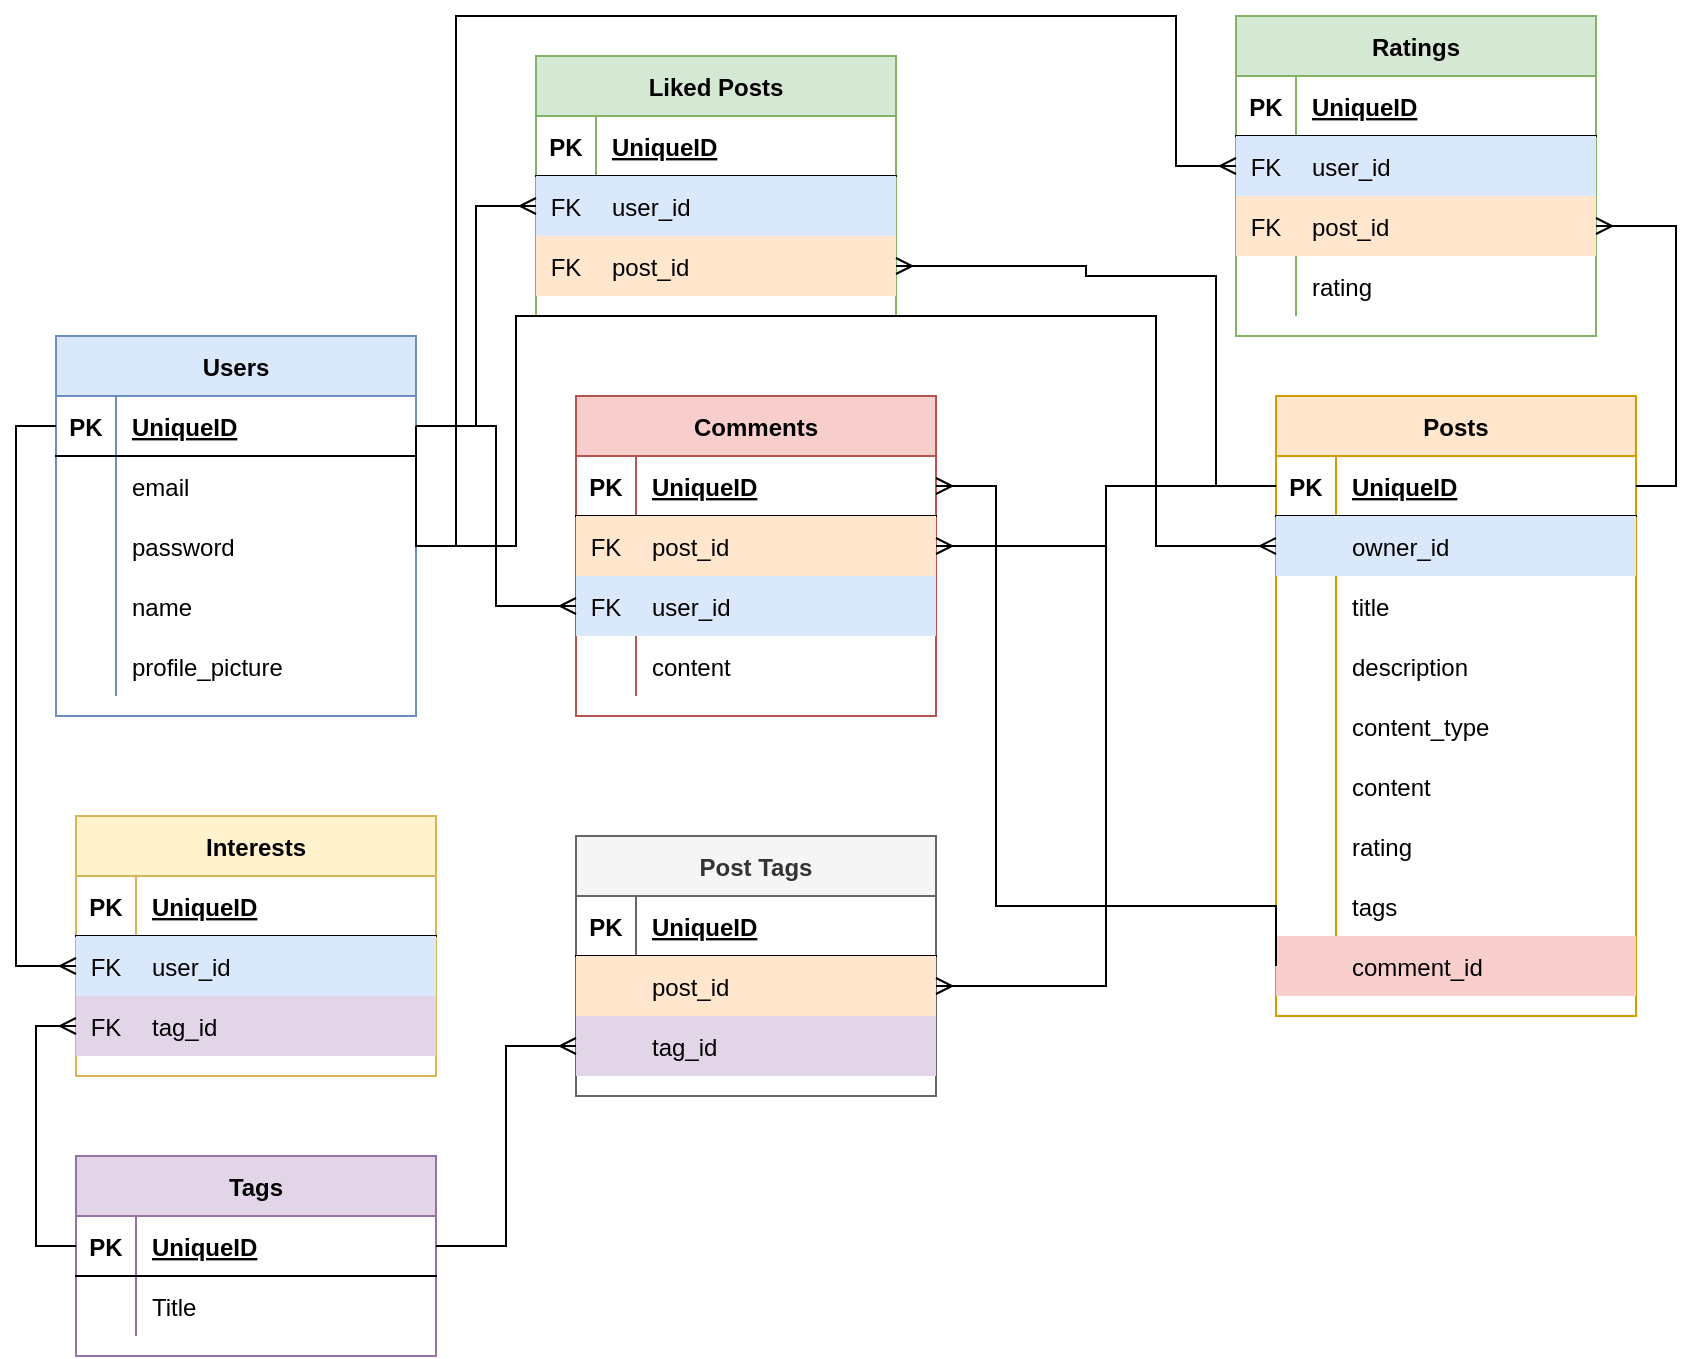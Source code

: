 <mxfile version="15.8.4"><diagram id="bm0FY6QQxEjC5o6XDV0K" name="Page-1"><mxGraphModel dx="1469" dy="799" grid="1" gridSize="10" guides="1" tooltips="1" connect="1" arrows="1" fold="1" page="1" pageScale="1" pageWidth="850" pageHeight="1100" math="0" shadow="0"><root><mxCell id="0"/><mxCell id="1" parent="0"/><mxCell id="S2xsZXc1qPTHcud_JUo3-1" value="Users" style="shape=table;startSize=30;container=1;collapsible=1;childLayout=tableLayout;fixedRows=1;rowLines=0;fontStyle=1;align=center;resizeLast=1;fillColor=#dae8fc;strokeColor=#6c8ebf;" vertex="1" parent="1"><mxGeometry x="30" y="170" width="180" height="190" as="geometry"/></mxCell><mxCell id="S2xsZXc1qPTHcud_JUo3-2" value="" style="shape=partialRectangle;collapsible=0;dropTarget=0;pointerEvents=0;fillColor=none;top=0;left=0;bottom=1;right=0;points=[[0,0.5],[1,0.5]];portConstraint=eastwest;" vertex="1" parent="S2xsZXc1qPTHcud_JUo3-1"><mxGeometry y="30" width="180" height="30" as="geometry"/></mxCell><mxCell id="S2xsZXc1qPTHcud_JUo3-3" value="PK" style="shape=partialRectangle;connectable=0;fillColor=none;top=0;left=0;bottom=0;right=0;fontStyle=1;overflow=hidden;" vertex="1" parent="S2xsZXc1qPTHcud_JUo3-2"><mxGeometry width="30" height="30" as="geometry"><mxRectangle width="30" height="30" as="alternateBounds"/></mxGeometry></mxCell><mxCell id="S2xsZXc1qPTHcud_JUo3-4" value="UniqueID" style="shape=partialRectangle;connectable=0;fillColor=none;top=0;left=0;bottom=0;right=0;align=left;spacingLeft=6;fontStyle=5;overflow=hidden;" vertex="1" parent="S2xsZXc1qPTHcud_JUo3-2"><mxGeometry x="30" width="150" height="30" as="geometry"><mxRectangle width="150" height="30" as="alternateBounds"/></mxGeometry></mxCell><mxCell id="S2xsZXc1qPTHcud_JUo3-5" value="" style="shape=partialRectangle;collapsible=0;dropTarget=0;pointerEvents=0;fillColor=none;top=0;left=0;bottom=0;right=0;points=[[0,0.5],[1,0.5]];portConstraint=eastwest;" vertex="1" parent="S2xsZXc1qPTHcud_JUo3-1"><mxGeometry y="60" width="180" height="30" as="geometry"/></mxCell><mxCell id="S2xsZXc1qPTHcud_JUo3-6" value="" style="shape=partialRectangle;connectable=0;fillColor=none;top=0;left=0;bottom=0;right=0;editable=1;overflow=hidden;" vertex="1" parent="S2xsZXc1qPTHcud_JUo3-5"><mxGeometry width="30" height="30" as="geometry"><mxRectangle width="30" height="30" as="alternateBounds"/></mxGeometry></mxCell><mxCell id="S2xsZXc1qPTHcud_JUo3-7" value="email" style="shape=partialRectangle;connectable=0;fillColor=none;top=0;left=0;bottom=0;right=0;align=left;spacingLeft=6;overflow=hidden;" vertex="1" parent="S2xsZXc1qPTHcud_JUo3-5"><mxGeometry x="30" width="150" height="30" as="geometry"><mxRectangle width="150" height="30" as="alternateBounds"/></mxGeometry></mxCell><mxCell id="S2xsZXc1qPTHcud_JUo3-8" value="" style="shape=partialRectangle;collapsible=0;dropTarget=0;pointerEvents=0;fillColor=none;top=0;left=0;bottom=0;right=0;points=[[0,0.5],[1,0.5]];portConstraint=eastwest;" vertex="1" parent="S2xsZXc1qPTHcud_JUo3-1"><mxGeometry y="90" width="180" height="30" as="geometry"/></mxCell><mxCell id="S2xsZXc1qPTHcud_JUo3-9" value="" style="shape=partialRectangle;connectable=0;fillColor=none;top=0;left=0;bottom=0;right=0;editable=1;overflow=hidden;" vertex="1" parent="S2xsZXc1qPTHcud_JUo3-8"><mxGeometry width="30" height="30" as="geometry"><mxRectangle width="30" height="30" as="alternateBounds"/></mxGeometry></mxCell><mxCell id="S2xsZXc1qPTHcud_JUo3-10" value="password" style="shape=partialRectangle;connectable=0;fillColor=none;top=0;left=0;bottom=0;right=0;align=left;spacingLeft=6;overflow=hidden;" vertex="1" parent="S2xsZXc1qPTHcud_JUo3-8"><mxGeometry x="30" width="150" height="30" as="geometry"><mxRectangle width="150" height="30" as="alternateBounds"/></mxGeometry></mxCell><mxCell id="S2xsZXc1qPTHcud_JUo3-201" value="" style="shape=partialRectangle;collapsible=0;dropTarget=0;pointerEvents=0;fillColor=none;top=0;left=0;bottom=0;right=0;points=[[0,0.5],[1,0.5]];portConstraint=eastwest;" vertex="1" parent="S2xsZXc1qPTHcud_JUo3-1"><mxGeometry y="120" width="180" height="30" as="geometry"/></mxCell><mxCell id="S2xsZXc1qPTHcud_JUo3-202" value="" style="shape=partialRectangle;connectable=0;fillColor=none;top=0;left=0;bottom=0;right=0;editable=1;overflow=hidden;" vertex="1" parent="S2xsZXc1qPTHcud_JUo3-201"><mxGeometry width="30" height="30" as="geometry"><mxRectangle width="30" height="30" as="alternateBounds"/></mxGeometry></mxCell><mxCell id="S2xsZXc1qPTHcud_JUo3-203" value="name" style="shape=partialRectangle;connectable=0;fillColor=none;top=0;left=0;bottom=0;right=0;align=left;spacingLeft=6;overflow=hidden;" vertex="1" parent="S2xsZXc1qPTHcud_JUo3-201"><mxGeometry x="30" width="150" height="30" as="geometry"><mxRectangle width="150" height="30" as="alternateBounds"/></mxGeometry></mxCell><mxCell id="S2xsZXc1qPTHcud_JUo3-229" value="" style="shape=partialRectangle;collapsible=0;dropTarget=0;pointerEvents=0;fillColor=none;top=0;left=0;bottom=0;right=0;points=[[0,0.5],[1,0.5]];portConstraint=eastwest;" vertex="1" parent="S2xsZXc1qPTHcud_JUo3-1"><mxGeometry y="150" width="180" height="30" as="geometry"/></mxCell><mxCell id="S2xsZXc1qPTHcud_JUo3-230" value="" style="shape=partialRectangle;connectable=0;fillColor=none;top=0;left=0;bottom=0;right=0;editable=1;overflow=hidden;" vertex="1" parent="S2xsZXc1qPTHcud_JUo3-229"><mxGeometry width="30" height="30" as="geometry"><mxRectangle width="30" height="30" as="alternateBounds"/></mxGeometry></mxCell><mxCell id="S2xsZXc1qPTHcud_JUo3-231" value="profile_picture" style="shape=partialRectangle;connectable=0;fillColor=none;top=0;left=0;bottom=0;right=0;align=left;spacingLeft=6;overflow=hidden;" vertex="1" parent="S2xsZXc1qPTHcud_JUo3-229"><mxGeometry x="30" width="150" height="30" as="geometry"><mxRectangle width="150" height="30" as="alternateBounds"/></mxGeometry></mxCell><mxCell id="S2xsZXc1qPTHcud_JUo3-14" value="Posts" style="shape=table;startSize=30;container=1;collapsible=1;childLayout=tableLayout;fixedRows=1;rowLines=0;fontStyle=1;align=center;resizeLast=1;fillColor=#ffe6cc;strokeColor=#d79b00;" vertex="1" parent="1"><mxGeometry x="640" y="200" width="180" height="310" as="geometry"/></mxCell><mxCell id="S2xsZXc1qPTHcud_JUo3-15" value="" style="shape=partialRectangle;collapsible=0;dropTarget=0;pointerEvents=0;fillColor=none;top=0;left=0;bottom=1;right=0;points=[[0,0.5],[1,0.5]];portConstraint=eastwest;" vertex="1" parent="S2xsZXc1qPTHcud_JUo3-14"><mxGeometry y="30" width="180" height="30" as="geometry"/></mxCell><mxCell id="S2xsZXc1qPTHcud_JUo3-16" value="PK" style="shape=partialRectangle;connectable=0;fillColor=none;top=0;left=0;bottom=0;right=0;fontStyle=1;overflow=hidden;" vertex="1" parent="S2xsZXc1qPTHcud_JUo3-15"><mxGeometry width="30" height="30" as="geometry"><mxRectangle width="30" height="30" as="alternateBounds"/></mxGeometry></mxCell><mxCell id="S2xsZXc1qPTHcud_JUo3-17" value="UniqueID" style="shape=partialRectangle;connectable=0;fillColor=none;top=0;left=0;bottom=0;right=0;align=left;spacingLeft=6;fontStyle=5;overflow=hidden;" vertex="1" parent="S2xsZXc1qPTHcud_JUo3-15"><mxGeometry x="30" width="150" height="30" as="geometry"><mxRectangle width="150" height="30" as="alternateBounds"/></mxGeometry></mxCell><mxCell id="S2xsZXc1qPTHcud_JUo3-18" value="" style="shape=partialRectangle;collapsible=0;dropTarget=0;pointerEvents=0;fillColor=#dae8fc;top=0;left=0;bottom=0;right=0;points=[[0,0.5],[1,0.5]];portConstraint=eastwest;strokeColor=#6c8ebf;" vertex="1" parent="S2xsZXc1qPTHcud_JUo3-14"><mxGeometry y="60" width="180" height="30" as="geometry"/></mxCell><mxCell id="S2xsZXc1qPTHcud_JUo3-19" value="" style="shape=partialRectangle;connectable=0;fillColor=none;top=0;left=0;bottom=0;right=0;editable=1;overflow=hidden;" vertex="1" parent="S2xsZXc1qPTHcud_JUo3-18"><mxGeometry width="30" height="30" as="geometry"><mxRectangle width="30" height="30" as="alternateBounds"/></mxGeometry></mxCell><mxCell id="S2xsZXc1qPTHcud_JUo3-20" value="owner_id" style="shape=partialRectangle;connectable=0;fillColor=none;top=0;left=0;bottom=0;right=0;align=left;spacingLeft=6;overflow=hidden;" vertex="1" parent="S2xsZXc1qPTHcud_JUo3-18"><mxGeometry x="30" width="150" height="30" as="geometry"><mxRectangle width="150" height="30" as="alternateBounds"/></mxGeometry></mxCell><mxCell id="S2xsZXc1qPTHcud_JUo3-21" value="" style="shape=partialRectangle;collapsible=0;dropTarget=0;pointerEvents=0;fillColor=none;top=0;left=0;bottom=0;right=0;points=[[0,0.5],[1,0.5]];portConstraint=eastwest;" vertex="1" parent="S2xsZXc1qPTHcud_JUo3-14"><mxGeometry y="90" width="180" height="30" as="geometry"/></mxCell><mxCell id="S2xsZXc1qPTHcud_JUo3-22" value="" style="shape=partialRectangle;connectable=0;fillColor=none;top=0;left=0;bottom=0;right=0;editable=1;overflow=hidden;" vertex="1" parent="S2xsZXc1qPTHcud_JUo3-21"><mxGeometry width="30" height="30" as="geometry"><mxRectangle width="30" height="30" as="alternateBounds"/></mxGeometry></mxCell><mxCell id="S2xsZXc1qPTHcud_JUo3-23" value="title" style="shape=partialRectangle;connectable=0;fillColor=none;top=0;left=0;bottom=0;right=0;align=left;spacingLeft=6;overflow=hidden;" vertex="1" parent="S2xsZXc1qPTHcud_JUo3-21"><mxGeometry x="30" width="150" height="30" as="geometry"><mxRectangle width="150" height="30" as="alternateBounds"/></mxGeometry></mxCell><mxCell id="S2xsZXc1qPTHcud_JUo3-205" value="" style="shape=partialRectangle;collapsible=0;dropTarget=0;pointerEvents=0;fillColor=none;top=0;left=0;bottom=0;right=0;points=[[0,0.5],[1,0.5]];portConstraint=eastwest;" vertex="1" parent="S2xsZXc1qPTHcud_JUo3-14"><mxGeometry y="120" width="180" height="30" as="geometry"/></mxCell><mxCell id="S2xsZXc1qPTHcud_JUo3-206" value="" style="shape=partialRectangle;connectable=0;fillColor=none;top=0;left=0;bottom=0;right=0;editable=1;overflow=hidden;" vertex="1" parent="S2xsZXc1qPTHcud_JUo3-205"><mxGeometry width="30" height="30" as="geometry"><mxRectangle width="30" height="30" as="alternateBounds"/></mxGeometry></mxCell><mxCell id="S2xsZXc1qPTHcud_JUo3-207" value="description" style="shape=partialRectangle;connectable=0;fillColor=none;top=0;left=0;bottom=0;right=0;align=left;spacingLeft=6;overflow=hidden;" vertex="1" parent="S2xsZXc1qPTHcud_JUo3-205"><mxGeometry x="30" width="150" height="30" as="geometry"><mxRectangle width="150" height="30" as="alternateBounds"/></mxGeometry></mxCell><mxCell id="S2xsZXc1qPTHcud_JUo3-100" value="" style="shape=partialRectangle;collapsible=0;dropTarget=0;pointerEvents=0;fillColor=none;top=0;left=0;bottom=0;right=0;points=[[0,0.5],[1,0.5]];portConstraint=eastwest;" vertex="1" parent="S2xsZXc1qPTHcud_JUo3-14"><mxGeometry y="150" width="180" height="30" as="geometry"/></mxCell><mxCell id="S2xsZXc1qPTHcud_JUo3-101" value="" style="shape=partialRectangle;connectable=0;fillColor=none;top=0;left=0;bottom=0;right=0;editable=1;overflow=hidden;" vertex="1" parent="S2xsZXc1qPTHcud_JUo3-100"><mxGeometry width="30" height="30" as="geometry"><mxRectangle width="30" height="30" as="alternateBounds"/></mxGeometry></mxCell><mxCell id="S2xsZXc1qPTHcud_JUo3-102" value="content_type" style="shape=partialRectangle;connectable=0;fillColor=none;top=0;left=0;bottom=0;right=0;align=left;spacingLeft=6;overflow=hidden;" vertex="1" parent="S2xsZXc1qPTHcud_JUo3-100"><mxGeometry x="30" width="150" height="30" as="geometry"><mxRectangle width="150" height="30" as="alternateBounds"/></mxGeometry></mxCell><mxCell id="S2xsZXc1qPTHcud_JUo3-24" value="" style="shape=partialRectangle;collapsible=0;dropTarget=0;pointerEvents=0;fillColor=none;top=0;left=0;bottom=0;right=0;points=[[0,0.5],[1,0.5]];portConstraint=eastwest;" vertex="1" parent="S2xsZXc1qPTHcud_JUo3-14"><mxGeometry y="180" width="180" height="30" as="geometry"/></mxCell><mxCell id="S2xsZXc1qPTHcud_JUo3-25" value="" style="shape=partialRectangle;connectable=0;fillColor=none;top=0;left=0;bottom=0;right=0;editable=1;overflow=hidden;" vertex="1" parent="S2xsZXc1qPTHcud_JUo3-24"><mxGeometry width="30" height="30" as="geometry"><mxRectangle width="30" height="30" as="alternateBounds"/></mxGeometry></mxCell><mxCell id="S2xsZXc1qPTHcud_JUo3-26" value="content" style="shape=partialRectangle;connectable=0;fillColor=none;top=0;left=0;bottom=0;right=0;align=left;spacingLeft=6;overflow=hidden;" vertex="1" parent="S2xsZXc1qPTHcud_JUo3-24"><mxGeometry x="30" width="150" height="30" as="geometry"><mxRectangle width="150" height="30" as="alternateBounds"/></mxGeometry></mxCell><mxCell id="S2xsZXc1qPTHcud_JUo3-94" value="" style="shape=partialRectangle;collapsible=0;dropTarget=0;pointerEvents=0;fillColor=none;top=0;left=0;bottom=0;right=0;points=[[0,0.5],[1,0.5]];portConstraint=eastwest;" vertex="1" parent="S2xsZXc1qPTHcud_JUo3-14"><mxGeometry y="210" width="180" height="30" as="geometry"/></mxCell><mxCell id="S2xsZXc1qPTHcud_JUo3-95" value="" style="shape=partialRectangle;connectable=0;fillColor=none;top=0;left=0;bottom=0;right=0;editable=1;overflow=hidden;" vertex="1" parent="S2xsZXc1qPTHcud_JUo3-94"><mxGeometry width="30" height="30" as="geometry"><mxRectangle width="30" height="30" as="alternateBounds"/></mxGeometry></mxCell><mxCell id="S2xsZXc1qPTHcud_JUo3-96" value="rating" style="shape=partialRectangle;connectable=0;fillColor=none;top=0;left=0;bottom=0;right=0;align=left;spacingLeft=6;overflow=hidden;" vertex="1" parent="S2xsZXc1qPTHcud_JUo3-94"><mxGeometry x="30" width="150" height="30" as="geometry"><mxRectangle width="150" height="30" as="alternateBounds"/></mxGeometry></mxCell><mxCell id="S2xsZXc1qPTHcud_JUo3-97" value="" style="shape=partialRectangle;collapsible=0;dropTarget=0;pointerEvents=0;fillColor=none;top=0;left=0;bottom=0;right=0;points=[[0,0.5],[1,0.5]];portConstraint=eastwest;" vertex="1" parent="S2xsZXc1qPTHcud_JUo3-14"><mxGeometry y="240" width="180" height="30" as="geometry"/></mxCell><mxCell id="S2xsZXc1qPTHcud_JUo3-98" value="" style="shape=partialRectangle;connectable=0;fillColor=none;top=0;left=0;bottom=0;right=0;editable=1;overflow=hidden;" vertex="1" parent="S2xsZXc1qPTHcud_JUo3-97"><mxGeometry width="30" height="30" as="geometry"><mxRectangle width="30" height="30" as="alternateBounds"/></mxGeometry></mxCell><mxCell id="S2xsZXc1qPTHcud_JUo3-99" value="tags" style="shape=partialRectangle;connectable=0;fillColor=none;top=0;left=0;bottom=0;right=0;align=left;spacingLeft=6;overflow=hidden;" vertex="1" parent="S2xsZXc1qPTHcud_JUo3-97"><mxGeometry x="30" width="150" height="30" as="geometry"><mxRectangle width="150" height="30" as="alternateBounds"/></mxGeometry></mxCell><mxCell id="S2xsZXc1qPTHcud_JUo3-103" value="" style="shape=partialRectangle;collapsible=0;dropTarget=0;pointerEvents=0;fillColor=#f8cecc;top=0;left=0;bottom=0;right=0;points=[[0,0.5],[1,0.5]];portConstraint=eastwest;strokeColor=#b85450;" vertex="1" parent="S2xsZXc1qPTHcud_JUo3-14"><mxGeometry y="270" width="180" height="30" as="geometry"/></mxCell><mxCell id="S2xsZXc1qPTHcud_JUo3-104" value="" style="shape=partialRectangle;connectable=0;fillColor=none;top=0;left=0;bottom=0;right=0;editable=1;overflow=hidden;" vertex="1" parent="S2xsZXc1qPTHcud_JUo3-103"><mxGeometry width="30" height="30" as="geometry"><mxRectangle width="30" height="30" as="alternateBounds"/></mxGeometry></mxCell><mxCell id="S2xsZXc1qPTHcud_JUo3-105" value="comment_id" style="shape=partialRectangle;connectable=0;fillColor=none;top=0;left=0;bottom=0;right=0;align=left;spacingLeft=6;overflow=hidden;" vertex="1" parent="S2xsZXc1qPTHcud_JUo3-103"><mxGeometry x="30" width="150" height="30" as="geometry"><mxRectangle width="150" height="30" as="alternateBounds"/></mxGeometry></mxCell><mxCell id="S2xsZXc1qPTHcud_JUo3-40" value="Tags" style="shape=table;startSize=30;container=1;collapsible=1;childLayout=tableLayout;fixedRows=1;rowLines=0;fontStyle=1;align=center;resizeLast=1;fillColor=#e1d5e7;strokeColor=#9673a6;" vertex="1" parent="1"><mxGeometry x="40" y="580" width="180" height="100" as="geometry"/></mxCell><mxCell id="S2xsZXc1qPTHcud_JUo3-41" value="" style="shape=partialRectangle;collapsible=0;dropTarget=0;pointerEvents=0;fillColor=none;top=0;left=0;bottom=1;right=0;points=[[0,0.5],[1,0.5]];portConstraint=eastwest;" vertex="1" parent="S2xsZXc1qPTHcud_JUo3-40"><mxGeometry y="30" width="180" height="30" as="geometry"/></mxCell><mxCell id="S2xsZXc1qPTHcud_JUo3-42" value="PK" style="shape=partialRectangle;connectable=0;fillColor=none;top=0;left=0;bottom=0;right=0;fontStyle=1;overflow=hidden;" vertex="1" parent="S2xsZXc1qPTHcud_JUo3-41"><mxGeometry width="30" height="30" as="geometry"><mxRectangle width="30" height="30" as="alternateBounds"/></mxGeometry></mxCell><mxCell id="S2xsZXc1qPTHcud_JUo3-43" value="UniqueID" style="shape=partialRectangle;connectable=0;fillColor=none;top=0;left=0;bottom=0;right=0;align=left;spacingLeft=6;fontStyle=5;overflow=hidden;" vertex="1" parent="S2xsZXc1qPTHcud_JUo3-41"><mxGeometry x="30" width="150" height="30" as="geometry"><mxRectangle width="150" height="30" as="alternateBounds"/></mxGeometry></mxCell><mxCell id="S2xsZXc1qPTHcud_JUo3-44" value="" style="shape=partialRectangle;collapsible=0;dropTarget=0;pointerEvents=0;fillColor=none;top=0;left=0;bottom=0;right=0;points=[[0,0.5],[1,0.5]];portConstraint=eastwest;" vertex="1" parent="S2xsZXc1qPTHcud_JUo3-40"><mxGeometry y="60" width="180" height="30" as="geometry"/></mxCell><mxCell id="S2xsZXc1qPTHcud_JUo3-45" value="" style="shape=partialRectangle;connectable=0;fillColor=none;top=0;left=0;bottom=0;right=0;editable=1;overflow=hidden;" vertex="1" parent="S2xsZXc1qPTHcud_JUo3-44"><mxGeometry width="30" height="30" as="geometry"><mxRectangle width="30" height="30" as="alternateBounds"/></mxGeometry></mxCell><mxCell id="S2xsZXc1qPTHcud_JUo3-46" value="Title" style="shape=partialRectangle;connectable=0;fillColor=none;top=0;left=0;bottom=0;right=0;align=left;spacingLeft=6;overflow=hidden;" vertex="1" parent="S2xsZXc1qPTHcud_JUo3-44"><mxGeometry x="30" width="150" height="30" as="geometry"><mxRectangle width="150" height="30" as="alternateBounds"/></mxGeometry></mxCell><mxCell id="S2xsZXc1qPTHcud_JUo3-53" value="Interests" style="shape=table;startSize=30;container=1;collapsible=1;childLayout=tableLayout;fixedRows=1;rowLines=0;fontStyle=1;align=center;resizeLast=1;fillColor=#fff2cc;strokeColor=#d6b656;" vertex="1" parent="1"><mxGeometry x="40" y="410" width="180" height="130" as="geometry"/></mxCell><mxCell id="S2xsZXc1qPTHcud_JUo3-54" value="" style="shape=partialRectangle;collapsible=0;dropTarget=0;pointerEvents=0;fillColor=none;top=0;left=0;bottom=1;right=0;points=[[0,0.5],[1,0.5]];portConstraint=eastwest;" vertex="1" parent="S2xsZXc1qPTHcud_JUo3-53"><mxGeometry y="30" width="180" height="30" as="geometry"/></mxCell><mxCell id="S2xsZXc1qPTHcud_JUo3-55" value="PK" style="shape=partialRectangle;connectable=0;fillColor=none;top=0;left=0;bottom=0;right=0;fontStyle=1;overflow=hidden;" vertex="1" parent="S2xsZXc1qPTHcud_JUo3-54"><mxGeometry width="30" height="30" as="geometry"><mxRectangle width="30" height="30" as="alternateBounds"/></mxGeometry></mxCell><mxCell id="S2xsZXc1qPTHcud_JUo3-56" value="UniqueID" style="shape=partialRectangle;connectable=0;fillColor=none;top=0;left=0;bottom=0;right=0;align=left;spacingLeft=6;fontStyle=5;overflow=hidden;" vertex="1" parent="S2xsZXc1qPTHcud_JUo3-54"><mxGeometry x="30" width="150" height="30" as="geometry"><mxRectangle width="150" height="30" as="alternateBounds"/></mxGeometry></mxCell><mxCell id="S2xsZXc1qPTHcud_JUo3-57" value="" style="shape=partialRectangle;collapsible=0;dropTarget=0;pointerEvents=0;fillColor=#dae8fc;top=0;left=0;bottom=0;right=0;points=[[0,0.5],[1,0.5]];portConstraint=eastwest;strokeColor=#6c8ebf;" vertex="1" parent="S2xsZXc1qPTHcud_JUo3-53"><mxGeometry y="60" width="180" height="30" as="geometry"/></mxCell><mxCell id="S2xsZXc1qPTHcud_JUo3-58" value="FK" style="shape=partialRectangle;connectable=0;fillColor=none;top=0;left=0;bottom=0;right=0;editable=1;overflow=hidden;" vertex="1" parent="S2xsZXc1qPTHcud_JUo3-57"><mxGeometry width="30" height="30" as="geometry"><mxRectangle width="30" height="30" as="alternateBounds"/></mxGeometry></mxCell><mxCell id="S2xsZXc1qPTHcud_JUo3-59" value="user_id" style="shape=partialRectangle;connectable=0;fillColor=none;top=0;left=0;bottom=0;right=0;align=left;spacingLeft=6;overflow=hidden;" vertex="1" parent="S2xsZXc1qPTHcud_JUo3-57"><mxGeometry x="30" width="150" height="30" as="geometry"><mxRectangle width="150" height="30" as="alternateBounds"/></mxGeometry></mxCell><mxCell id="S2xsZXc1qPTHcud_JUo3-60" value="" style="shape=partialRectangle;collapsible=0;dropTarget=0;pointerEvents=0;fillColor=#e1d5e7;top=0;left=0;bottom=0;right=0;points=[[0,0.5],[1,0.5]];portConstraint=eastwest;strokeColor=#9673a6;" vertex="1" parent="S2xsZXc1qPTHcud_JUo3-53"><mxGeometry y="90" width="180" height="30" as="geometry"/></mxCell><mxCell id="S2xsZXc1qPTHcud_JUo3-61" value="FK" style="shape=partialRectangle;connectable=0;fillColor=none;top=0;left=0;bottom=0;right=0;editable=1;overflow=hidden;" vertex="1" parent="S2xsZXc1qPTHcud_JUo3-60"><mxGeometry width="30" height="30" as="geometry"><mxRectangle width="30" height="30" as="alternateBounds"/></mxGeometry></mxCell><mxCell id="S2xsZXc1qPTHcud_JUo3-62" value="tag_id" style="shape=partialRectangle;connectable=0;fillColor=none;top=0;left=0;bottom=0;right=0;align=left;spacingLeft=6;overflow=hidden;" vertex="1" parent="S2xsZXc1qPTHcud_JUo3-60"><mxGeometry x="30" width="150" height="30" as="geometry"><mxRectangle width="150" height="30" as="alternateBounds"/></mxGeometry></mxCell><mxCell id="S2xsZXc1qPTHcud_JUo3-66" value="Comments" style="shape=table;startSize=30;container=1;collapsible=1;childLayout=tableLayout;fixedRows=1;rowLines=0;fontStyle=1;align=center;resizeLast=1;fillColor=#f8cecc;strokeColor=#b85450;" vertex="1" parent="1"><mxGeometry x="290" y="200" width="180" height="160" as="geometry"/></mxCell><mxCell id="S2xsZXc1qPTHcud_JUo3-67" value="" style="shape=partialRectangle;collapsible=0;dropTarget=0;pointerEvents=0;fillColor=none;top=0;left=0;bottom=1;right=0;points=[[0,0.5],[1,0.5]];portConstraint=eastwest;" vertex="1" parent="S2xsZXc1qPTHcud_JUo3-66"><mxGeometry y="30" width="180" height="30" as="geometry"/></mxCell><mxCell id="S2xsZXc1qPTHcud_JUo3-68" value="PK" style="shape=partialRectangle;connectable=0;fillColor=none;top=0;left=0;bottom=0;right=0;fontStyle=1;overflow=hidden;" vertex="1" parent="S2xsZXc1qPTHcud_JUo3-67"><mxGeometry width="30" height="30" as="geometry"><mxRectangle width="30" height="30" as="alternateBounds"/></mxGeometry></mxCell><mxCell id="S2xsZXc1qPTHcud_JUo3-69" value="UniqueID" style="shape=partialRectangle;connectable=0;fillColor=none;top=0;left=0;bottom=0;right=0;align=left;spacingLeft=6;fontStyle=5;overflow=hidden;" vertex="1" parent="S2xsZXc1qPTHcud_JUo3-67"><mxGeometry x="30" width="150" height="30" as="geometry"><mxRectangle width="150" height="30" as="alternateBounds"/></mxGeometry></mxCell><mxCell id="S2xsZXc1qPTHcud_JUo3-70" value="" style="shape=partialRectangle;collapsible=0;dropTarget=0;pointerEvents=0;fillColor=#ffe6cc;top=0;left=0;bottom=0;right=0;points=[[0,0.5],[1,0.5]];portConstraint=eastwest;strokeColor=#d79b00;" vertex="1" parent="S2xsZXc1qPTHcud_JUo3-66"><mxGeometry y="60" width="180" height="30" as="geometry"/></mxCell><mxCell id="S2xsZXc1qPTHcud_JUo3-71" value="FK" style="shape=partialRectangle;connectable=0;fillColor=none;top=0;left=0;bottom=0;right=0;editable=1;overflow=hidden;" vertex="1" parent="S2xsZXc1qPTHcud_JUo3-70"><mxGeometry width="30" height="30" as="geometry"><mxRectangle width="30" height="30" as="alternateBounds"/></mxGeometry></mxCell><mxCell id="S2xsZXc1qPTHcud_JUo3-72" value="post_id" style="shape=partialRectangle;connectable=0;fillColor=none;top=0;left=0;bottom=0;right=0;align=left;spacingLeft=6;overflow=hidden;" vertex="1" parent="S2xsZXc1qPTHcud_JUo3-70"><mxGeometry x="30" width="150" height="30" as="geometry"><mxRectangle width="150" height="30" as="alternateBounds"/></mxGeometry></mxCell><mxCell id="S2xsZXc1qPTHcud_JUo3-73" value="" style="shape=partialRectangle;collapsible=0;dropTarget=0;pointerEvents=0;fillColor=#dae8fc;top=0;left=0;bottom=0;right=0;points=[[0,0.5],[1,0.5]];portConstraint=eastwest;strokeColor=#6c8ebf;" vertex="1" parent="S2xsZXc1qPTHcud_JUo3-66"><mxGeometry y="90" width="180" height="30" as="geometry"/></mxCell><mxCell id="S2xsZXc1qPTHcud_JUo3-74" value="FK" style="shape=partialRectangle;connectable=0;fillColor=none;top=0;left=0;bottom=0;right=0;editable=1;overflow=hidden;" vertex="1" parent="S2xsZXc1qPTHcud_JUo3-73"><mxGeometry width="30" height="30" as="geometry"><mxRectangle width="30" height="30" as="alternateBounds"/></mxGeometry></mxCell><mxCell id="S2xsZXc1qPTHcud_JUo3-75" value="user_id" style="shape=partialRectangle;connectable=0;fillColor=none;top=0;left=0;bottom=0;right=0;align=left;spacingLeft=6;overflow=hidden;" vertex="1" parent="S2xsZXc1qPTHcud_JUo3-73"><mxGeometry x="30" width="150" height="30" as="geometry"><mxRectangle width="150" height="30" as="alternateBounds"/></mxGeometry></mxCell><mxCell id="S2xsZXc1qPTHcud_JUo3-76" value="" style="shape=partialRectangle;collapsible=0;dropTarget=0;pointerEvents=0;fillColor=none;top=0;left=0;bottom=0;right=0;points=[[0,0.5],[1,0.5]];portConstraint=eastwest;" vertex="1" parent="S2xsZXc1qPTHcud_JUo3-66"><mxGeometry y="120" width="180" height="30" as="geometry"/></mxCell><mxCell id="S2xsZXc1qPTHcud_JUo3-77" value="" style="shape=partialRectangle;connectable=0;fillColor=none;top=0;left=0;bottom=0;right=0;editable=1;overflow=hidden;" vertex="1" parent="S2xsZXc1qPTHcud_JUo3-76"><mxGeometry width="30" height="30" as="geometry"><mxRectangle width="30" height="30" as="alternateBounds"/></mxGeometry></mxCell><mxCell id="S2xsZXc1qPTHcud_JUo3-78" value="content" style="shape=partialRectangle;connectable=0;fillColor=none;top=0;left=0;bottom=0;right=0;align=left;spacingLeft=6;overflow=hidden;" vertex="1" parent="S2xsZXc1qPTHcud_JUo3-76"><mxGeometry x="30" width="150" height="30" as="geometry"><mxRectangle width="150" height="30" as="alternateBounds"/></mxGeometry></mxCell><mxCell id="S2xsZXc1qPTHcud_JUo3-79" value="Liked Posts" style="shape=table;startSize=30;container=1;collapsible=1;childLayout=tableLayout;fixedRows=1;rowLines=0;fontStyle=1;align=center;resizeLast=1;fillColor=#d5e8d4;strokeColor=#82b366;" vertex="1" parent="1"><mxGeometry x="270" y="30" width="180" height="130" as="geometry"/></mxCell><mxCell id="S2xsZXc1qPTHcud_JUo3-80" value="" style="shape=partialRectangle;collapsible=0;dropTarget=0;pointerEvents=0;fillColor=none;top=0;left=0;bottom=1;right=0;points=[[0,0.5],[1,0.5]];portConstraint=eastwest;" vertex="1" parent="S2xsZXc1qPTHcud_JUo3-79"><mxGeometry y="30" width="180" height="30" as="geometry"/></mxCell><mxCell id="S2xsZXc1qPTHcud_JUo3-81" value="PK" style="shape=partialRectangle;connectable=0;fillColor=none;top=0;left=0;bottom=0;right=0;fontStyle=1;overflow=hidden;" vertex="1" parent="S2xsZXc1qPTHcud_JUo3-80"><mxGeometry width="30" height="30" as="geometry"><mxRectangle width="30" height="30" as="alternateBounds"/></mxGeometry></mxCell><mxCell id="S2xsZXc1qPTHcud_JUo3-82" value="UniqueID" style="shape=partialRectangle;connectable=0;fillColor=none;top=0;left=0;bottom=0;right=0;align=left;spacingLeft=6;fontStyle=5;overflow=hidden;" vertex="1" parent="S2xsZXc1qPTHcud_JUo3-80"><mxGeometry x="30" width="150" height="30" as="geometry"><mxRectangle width="150" height="30" as="alternateBounds"/></mxGeometry></mxCell><mxCell id="S2xsZXc1qPTHcud_JUo3-83" value="" style="shape=partialRectangle;collapsible=0;dropTarget=0;pointerEvents=0;fillColor=#dae8fc;top=0;left=0;bottom=0;right=0;points=[[0,0.5],[1,0.5]];portConstraint=eastwest;strokeColor=#6c8ebf;" vertex="1" parent="S2xsZXc1qPTHcud_JUo3-79"><mxGeometry y="60" width="180" height="30" as="geometry"/></mxCell><mxCell id="S2xsZXc1qPTHcud_JUo3-84" value="FK" style="shape=partialRectangle;connectable=0;fillColor=none;top=0;left=0;bottom=0;right=0;editable=1;overflow=hidden;" vertex="1" parent="S2xsZXc1qPTHcud_JUo3-83"><mxGeometry width="30" height="30" as="geometry"><mxRectangle width="30" height="30" as="alternateBounds"/></mxGeometry></mxCell><mxCell id="S2xsZXc1qPTHcud_JUo3-85" value="user_id" style="shape=partialRectangle;connectable=0;fillColor=none;top=0;left=0;bottom=0;right=0;align=left;spacingLeft=6;overflow=hidden;" vertex="1" parent="S2xsZXc1qPTHcud_JUo3-83"><mxGeometry x="30" width="150" height="30" as="geometry"><mxRectangle width="150" height="30" as="alternateBounds"/></mxGeometry></mxCell><mxCell id="S2xsZXc1qPTHcud_JUo3-86" value="" style="shape=partialRectangle;collapsible=0;dropTarget=0;pointerEvents=0;fillColor=#ffe6cc;top=0;left=0;bottom=0;right=0;points=[[0,0.5],[1,0.5]];portConstraint=eastwest;strokeColor=#d79b00;" vertex="1" parent="S2xsZXc1qPTHcud_JUo3-79"><mxGeometry y="90" width="180" height="30" as="geometry"/></mxCell><mxCell id="S2xsZXc1qPTHcud_JUo3-87" value="FK" style="shape=partialRectangle;connectable=0;fillColor=none;top=0;left=0;bottom=0;right=0;editable=1;overflow=hidden;" vertex="1" parent="S2xsZXc1qPTHcud_JUo3-86"><mxGeometry width="30" height="30" as="geometry"><mxRectangle width="30" height="30" as="alternateBounds"/></mxGeometry></mxCell><mxCell id="S2xsZXc1qPTHcud_JUo3-88" value="post_id" style="shape=partialRectangle;connectable=0;fillColor=none;top=0;left=0;bottom=0;right=0;align=left;spacingLeft=6;overflow=hidden;" vertex="1" parent="S2xsZXc1qPTHcud_JUo3-86"><mxGeometry x="30" width="150" height="30" as="geometry"><mxRectangle width="150" height="30" as="alternateBounds"/></mxGeometry></mxCell><mxCell id="S2xsZXc1qPTHcud_JUo3-92" style="edgeStyle=orthogonalEdgeStyle;rounded=0;orthogonalLoop=1;jettySize=auto;html=1;exitX=1;exitY=0.5;exitDx=0;exitDy=0;entryX=0;entryY=0.5;entryDx=0;entryDy=0;endArrow=ERmany;endFill=0;" edge="1" parent="1" source="S2xsZXc1qPTHcud_JUo3-2" target="S2xsZXc1qPTHcud_JUo3-83"><mxGeometry relative="1" as="geometry"/></mxCell><mxCell id="S2xsZXc1qPTHcud_JUo3-93" style="edgeStyle=orthogonalEdgeStyle;rounded=0;orthogonalLoop=1;jettySize=auto;html=1;exitX=0;exitY=0.5;exitDx=0;exitDy=0;entryX=1;entryY=0.5;entryDx=0;entryDy=0;endArrow=ERmany;endFill=0;" edge="1" parent="1" source="S2xsZXc1qPTHcud_JUo3-15" target="S2xsZXc1qPTHcud_JUo3-86"><mxGeometry relative="1" as="geometry"><Array as="points"><mxPoint x="610" y="245"/><mxPoint x="610" y="140"/><mxPoint x="545" y="140"/><mxPoint x="545" y="135"/></Array></mxGeometry></mxCell><mxCell id="S2xsZXc1qPTHcud_JUo3-106" style="edgeStyle=orthogonalEdgeStyle;rounded=0;orthogonalLoop=1;jettySize=auto;html=1;exitX=0;exitY=0.5;exitDx=0;exitDy=0;entryX=1;entryY=0.5;entryDx=0;entryDy=0;endArrow=ERmany;endFill=0;" edge="1" parent="1" source="S2xsZXc1qPTHcud_JUo3-15" target="S2xsZXc1qPTHcud_JUo3-70"><mxGeometry relative="1" as="geometry"/></mxCell><mxCell id="S2xsZXc1qPTHcud_JUo3-107" style="edgeStyle=orthogonalEdgeStyle;rounded=0;orthogonalLoop=1;jettySize=auto;html=1;exitX=1;exitY=0.5;exitDx=0;exitDy=0;entryX=0;entryY=0.5;entryDx=0;entryDy=0;endArrow=ERmany;endFill=0;" edge="1" parent="1" source="S2xsZXc1qPTHcud_JUo3-2" target="S2xsZXc1qPTHcud_JUo3-73"><mxGeometry relative="1" as="geometry"/></mxCell><mxCell id="S2xsZXc1qPTHcud_JUo3-108" style="edgeStyle=orthogonalEdgeStyle;rounded=0;orthogonalLoop=1;jettySize=auto;html=1;exitX=1;exitY=0.5;exitDx=0;exitDy=0;entryX=0;entryY=0.5;entryDx=0;entryDy=0;endArrow=none;endFill=0;startArrow=ERmany;startFill=0;" edge="1" parent="1" source="S2xsZXc1qPTHcud_JUo3-67" target="S2xsZXc1qPTHcud_JUo3-103"><mxGeometry relative="1" as="geometry"><Array as="points"><mxPoint x="500" y="245"/><mxPoint x="500" y="455"/></Array></mxGeometry></mxCell><mxCell id="S2xsZXc1qPTHcud_JUo3-109" style="edgeStyle=orthogonalEdgeStyle;rounded=0;orthogonalLoop=1;jettySize=auto;html=1;exitX=0;exitY=0.5;exitDx=0;exitDy=0;entryX=0;entryY=0.5;entryDx=0;entryDy=0;endArrow=ERmany;endFill=0;" edge="1" parent="1" source="S2xsZXc1qPTHcud_JUo3-2" target="S2xsZXc1qPTHcud_JUo3-57"><mxGeometry relative="1" as="geometry"/></mxCell><mxCell id="S2xsZXc1qPTHcud_JUo3-110" style="edgeStyle=orthogonalEdgeStyle;rounded=0;orthogonalLoop=1;jettySize=auto;html=1;exitX=0;exitY=0.5;exitDx=0;exitDy=0;entryX=0;entryY=0.5;entryDx=0;entryDy=0;endArrow=ERmany;endFill=0;" edge="1" parent="1" source="S2xsZXc1qPTHcud_JUo3-41" target="S2xsZXc1qPTHcud_JUo3-60"><mxGeometry relative="1" as="geometry"/></mxCell><mxCell id="S2xsZXc1qPTHcud_JUo3-138" value="Post Tags" style="shape=table;startSize=30;container=1;collapsible=1;childLayout=tableLayout;fixedRows=1;rowLines=0;fontStyle=1;align=center;resizeLast=1;fillColor=#f5f5f5;fontColor=#333333;strokeColor=#666666;" vertex="1" parent="1"><mxGeometry x="290" y="420" width="180" height="130" as="geometry"/></mxCell><mxCell id="S2xsZXc1qPTHcud_JUo3-139" value="" style="shape=partialRectangle;collapsible=0;dropTarget=0;pointerEvents=0;fillColor=none;top=0;left=0;bottom=1;right=0;points=[[0,0.5],[1,0.5]];portConstraint=eastwest;" vertex="1" parent="S2xsZXc1qPTHcud_JUo3-138"><mxGeometry y="30" width="180" height="30" as="geometry"/></mxCell><mxCell id="S2xsZXc1qPTHcud_JUo3-140" value="PK" style="shape=partialRectangle;connectable=0;fillColor=none;top=0;left=0;bottom=0;right=0;fontStyle=1;overflow=hidden;" vertex="1" parent="S2xsZXc1qPTHcud_JUo3-139"><mxGeometry width="30" height="30" as="geometry"><mxRectangle width="30" height="30" as="alternateBounds"/></mxGeometry></mxCell><mxCell id="S2xsZXc1qPTHcud_JUo3-141" value="UniqueID" style="shape=partialRectangle;connectable=0;fillColor=none;top=0;left=0;bottom=0;right=0;align=left;spacingLeft=6;fontStyle=5;overflow=hidden;" vertex="1" parent="S2xsZXc1qPTHcud_JUo3-139"><mxGeometry x="30" width="150" height="30" as="geometry"><mxRectangle width="150" height="30" as="alternateBounds"/></mxGeometry></mxCell><mxCell id="S2xsZXc1qPTHcud_JUo3-142" value="" style="shape=partialRectangle;collapsible=0;dropTarget=0;pointerEvents=0;fillColor=#ffe6cc;top=0;left=0;bottom=0;right=0;points=[[0,0.5],[1,0.5]];portConstraint=eastwest;strokeColor=#d79b00;" vertex="1" parent="S2xsZXc1qPTHcud_JUo3-138"><mxGeometry y="60" width="180" height="30" as="geometry"/></mxCell><mxCell id="S2xsZXc1qPTHcud_JUo3-143" value="" style="shape=partialRectangle;connectable=0;fillColor=none;top=0;left=0;bottom=0;right=0;editable=1;overflow=hidden;" vertex="1" parent="S2xsZXc1qPTHcud_JUo3-142"><mxGeometry width="30" height="30" as="geometry"><mxRectangle width="30" height="30" as="alternateBounds"/></mxGeometry></mxCell><mxCell id="S2xsZXc1qPTHcud_JUo3-144" value="post_id" style="shape=partialRectangle;connectable=0;fillColor=none;top=0;left=0;bottom=0;right=0;align=left;spacingLeft=6;overflow=hidden;" vertex="1" parent="S2xsZXc1qPTHcud_JUo3-142"><mxGeometry x="30" width="150" height="30" as="geometry"><mxRectangle width="150" height="30" as="alternateBounds"/></mxGeometry></mxCell><mxCell id="S2xsZXc1qPTHcud_JUo3-145" value="" style="shape=partialRectangle;collapsible=0;dropTarget=0;pointerEvents=0;fillColor=#e1d5e7;top=0;left=0;bottom=0;right=0;points=[[0,0.5],[1,0.5]];portConstraint=eastwest;strokeColor=#9673a6;" vertex="1" parent="S2xsZXc1qPTHcud_JUo3-138"><mxGeometry y="90" width="180" height="30" as="geometry"/></mxCell><mxCell id="S2xsZXc1qPTHcud_JUo3-146" value="" style="shape=partialRectangle;connectable=0;fillColor=none;top=0;left=0;bottom=0;right=0;editable=1;overflow=hidden;" vertex="1" parent="S2xsZXc1qPTHcud_JUo3-145"><mxGeometry width="30" height="30" as="geometry"><mxRectangle width="30" height="30" as="alternateBounds"/></mxGeometry></mxCell><mxCell id="S2xsZXc1qPTHcud_JUo3-147" value="tag_id" style="shape=partialRectangle;connectable=0;fillColor=none;top=0;left=0;bottom=0;right=0;align=left;spacingLeft=6;overflow=hidden;" vertex="1" parent="S2xsZXc1qPTHcud_JUo3-145"><mxGeometry x="30" width="150" height="30" as="geometry"><mxRectangle width="150" height="30" as="alternateBounds"/></mxGeometry></mxCell><mxCell id="S2xsZXc1qPTHcud_JUo3-151" style="edgeStyle=orthogonalEdgeStyle;rounded=0;orthogonalLoop=1;jettySize=auto;html=1;exitX=0;exitY=0.5;exitDx=0;exitDy=0;entryX=1;entryY=0.5;entryDx=0;entryDy=0;endArrow=ERmany;endFill=0;" edge="1" parent="1" source="S2xsZXc1qPTHcud_JUo3-15" target="S2xsZXc1qPTHcud_JUo3-142"><mxGeometry relative="1" as="geometry"/></mxCell><mxCell id="S2xsZXc1qPTHcud_JUo3-152" style="edgeStyle=orthogonalEdgeStyle;rounded=0;orthogonalLoop=1;jettySize=auto;html=1;exitX=1;exitY=0.5;exitDx=0;exitDy=0;entryX=0;entryY=0.5;entryDx=0;entryDy=0;endArrow=ERmany;endFill=0;" edge="1" parent="1" source="S2xsZXc1qPTHcud_JUo3-41" target="S2xsZXc1qPTHcud_JUo3-145"><mxGeometry relative="1" as="geometry"/></mxCell><mxCell id="S2xsZXc1qPTHcud_JUo3-199" style="edgeStyle=orthogonalEdgeStyle;rounded=0;orthogonalLoop=1;jettySize=auto;html=1;exitX=1;exitY=0.5;exitDx=0;exitDy=0;endArrow=ERmany;endFill=0;entryX=0;entryY=0.5;entryDx=0;entryDy=0;" edge="1" parent="1" source="S2xsZXc1qPTHcud_JUo3-2" target="S2xsZXc1qPTHcud_JUo3-18"><mxGeometry relative="1" as="geometry"><mxPoint x="580" y="100" as="targetPoint"/><Array as="points"><mxPoint x="260" y="275"/><mxPoint x="260" y="160"/><mxPoint x="580" y="160"/><mxPoint x="580" y="275"/></Array></mxGeometry></mxCell><mxCell id="S2xsZXc1qPTHcud_JUo3-208" value="Ratings" style="shape=table;startSize=30;container=1;collapsible=1;childLayout=tableLayout;fixedRows=1;rowLines=0;fontStyle=1;align=center;resizeLast=1;fillColor=#d5e8d4;strokeColor=#82b366;" vertex="1" parent="1"><mxGeometry x="620" y="10" width="180" height="160" as="geometry"/></mxCell><mxCell id="S2xsZXc1qPTHcud_JUo3-209" value="" style="shape=partialRectangle;collapsible=0;dropTarget=0;pointerEvents=0;fillColor=none;top=0;left=0;bottom=1;right=0;points=[[0,0.5],[1,0.5]];portConstraint=eastwest;" vertex="1" parent="S2xsZXc1qPTHcud_JUo3-208"><mxGeometry y="30" width="180" height="30" as="geometry"/></mxCell><mxCell id="S2xsZXc1qPTHcud_JUo3-210" value="PK" style="shape=partialRectangle;connectable=0;fillColor=none;top=0;left=0;bottom=0;right=0;fontStyle=1;overflow=hidden;" vertex="1" parent="S2xsZXc1qPTHcud_JUo3-209"><mxGeometry width="30" height="30" as="geometry"><mxRectangle width="30" height="30" as="alternateBounds"/></mxGeometry></mxCell><mxCell id="S2xsZXc1qPTHcud_JUo3-211" value="UniqueID" style="shape=partialRectangle;connectable=0;fillColor=none;top=0;left=0;bottom=0;right=0;align=left;spacingLeft=6;fontStyle=5;overflow=hidden;" vertex="1" parent="S2xsZXc1qPTHcud_JUo3-209"><mxGeometry x="30" width="150" height="30" as="geometry"><mxRectangle width="150" height="30" as="alternateBounds"/></mxGeometry></mxCell><mxCell id="S2xsZXc1qPTHcud_JUo3-212" value="" style="shape=partialRectangle;collapsible=0;dropTarget=0;pointerEvents=0;fillColor=#dae8fc;top=0;left=0;bottom=0;right=0;points=[[0,0.5],[1,0.5]];portConstraint=eastwest;strokeColor=#6c8ebf;" vertex="1" parent="S2xsZXc1qPTHcud_JUo3-208"><mxGeometry y="60" width="180" height="30" as="geometry"/></mxCell><mxCell id="S2xsZXc1qPTHcud_JUo3-213" value="FK" style="shape=partialRectangle;connectable=0;fillColor=none;top=0;left=0;bottom=0;right=0;editable=1;overflow=hidden;" vertex="1" parent="S2xsZXc1qPTHcud_JUo3-212"><mxGeometry width="30" height="30" as="geometry"><mxRectangle width="30" height="30" as="alternateBounds"/></mxGeometry></mxCell><mxCell id="S2xsZXc1qPTHcud_JUo3-214" value="user_id" style="shape=partialRectangle;connectable=0;fillColor=none;top=0;left=0;bottom=0;right=0;align=left;spacingLeft=6;overflow=hidden;" vertex="1" parent="S2xsZXc1qPTHcud_JUo3-212"><mxGeometry x="30" width="150" height="30" as="geometry"><mxRectangle width="150" height="30" as="alternateBounds"/></mxGeometry></mxCell><mxCell id="S2xsZXc1qPTHcud_JUo3-215" value="" style="shape=partialRectangle;collapsible=0;dropTarget=0;pointerEvents=0;fillColor=#ffe6cc;top=0;left=0;bottom=0;right=0;points=[[0,0.5],[1,0.5]];portConstraint=eastwest;strokeColor=#d79b00;" vertex="1" parent="S2xsZXc1qPTHcud_JUo3-208"><mxGeometry y="90" width="180" height="30" as="geometry"/></mxCell><mxCell id="S2xsZXc1qPTHcud_JUo3-216" value="FK" style="shape=partialRectangle;connectable=0;fillColor=none;top=0;left=0;bottom=0;right=0;editable=1;overflow=hidden;" vertex="1" parent="S2xsZXc1qPTHcud_JUo3-215"><mxGeometry width="30" height="30" as="geometry"><mxRectangle width="30" height="30" as="alternateBounds"/></mxGeometry></mxCell><mxCell id="S2xsZXc1qPTHcud_JUo3-217" value="post_id" style="shape=partialRectangle;connectable=0;fillColor=none;top=0;left=0;bottom=0;right=0;align=left;spacingLeft=6;overflow=hidden;" vertex="1" parent="S2xsZXc1qPTHcud_JUo3-215"><mxGeometry x="30" width="150" height="30" as="geometry"><mxRectangle width="150" height="30" as="alternateBounds"/></mxGeometry></mxCell><mxCell id="S2xsZXc1qPTHcud_JUo3-221" value="" style="shape=partialRectangle;collapsible=0;dropTarget=0;pointerEvents=0;fillColor=none;top=0;left=0;bottom=0;right=0;points=[[0,0.5],[1,0.5]];portConstraint=eastwest;strokeColor=#d79b00;" vertex="1" parent="S2xsZXc1qPTHcud_JUo3-208"><mxGeometry y="120" width="180" height="30" as="geometry"/></mxCell><mxCell id="S2xsZXc1qPTHcud_JUo3-222" value="" style="shape=partialRectangle;connectable=0;fillColor=none;top=0;left=0;bottom=0;right=0;editable=1;overflow=hidden;" vertex="1" parent="S2xsZXc1qPTHcud_JUo3-221"><mxGeometry width="30" height="30" as="geometry"><mxRectangle width="30" height="30" as="alternateBounds"/></mxGeometry></mxCell><mxCell id="S2xsZXc1qPTHcud_JUo3-223" value="rating" style="shape=partialRectangle;connectable=0;fillColor=none;top=0;left=0;bottom=0;right=0;align=left;spacingLeft=6;overflow=hidden;" vertex="1" parent="S2xsZXc1qPTHcud_JUo3-221"><mxGeometry x="30" width="150" height="30" as="geometry"><mxRectangle width="150" height="30" as="alternateBounds"/></mxGeometry></mxCell><mxCell id="S2xsZXc1qPTHcud_JUo3-226" style="edgeStyle=orthogonalEdgeStyle;rounded=0;orthogonalLoop=1;jettySize=auto;html=1;exitX=1;exitY=0.5;exitDx=0;exitDy=0;startArrow=none;startFill=0;endArrow=ERmany;endFill=0;" edge="1" parent="1" source="S2xsZXc1qPTHcud_JUo3-15" target="S2xsZXc1qPTHcud_JUo3-215"><mxGeometry relative="1" as="geometry"/></mxCell><mxCell id="S2xsZXc1qPTHcud_JUo3-228" style="edgeStyle=orthogonalEdgeStyle;rounded=0;orthogonalLoop=1;jettySize=auto;html=1;exitX=1;exitY=0.5;exitDx=0;exitDy=0;entryX=0;entryY=0.5;entryDx=0;entryDy=0;startArrow=none;startFill=0;endArrow=ERmany;endFill=0;" edge="1" parent="1" source="S2xsZXc1qPTHcud_JUo3-2" target="S2xsZXc1qPTHcud_JUo3-212"><mxGeometry relative="1" as="geometry"><Array as="points"><mxPoint x="230" y="275"/><mxPoint x="230" y="10"/><mxPoint x="590" y="10"/><mxPoint x="590" y="85"/></Array></mxGeometry></mxCell></root></mxGraphModel></diagram></mxfile>
